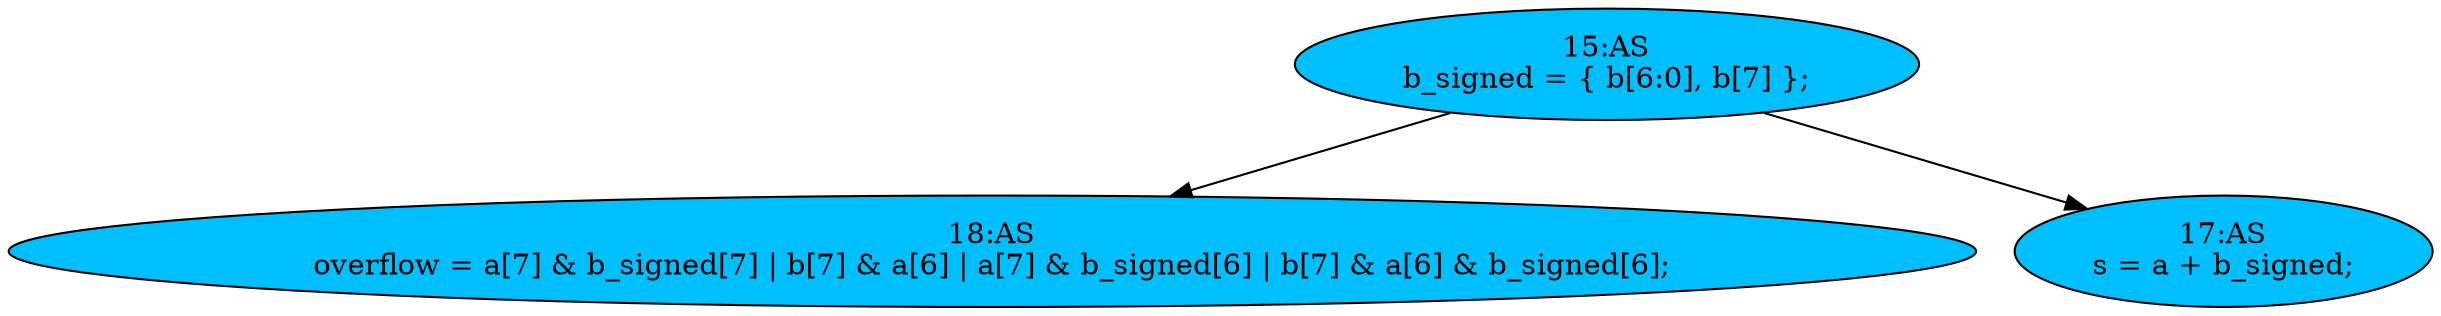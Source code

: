 strict digraph "compose( ,  )" {
	node [label="\N"];
	"15:AS"	[ast="<pyverilog.vparser.ast.Assign object at 0x7f9b4aea3510>",
		def_var="['b_signed']",
		fillcolor=deepskyblue,
		label="15:AS
b_signed = { b[6:0], b[7] };",
		statements="[]",
		style=filled,
		typ=Assign,
		use_var="['b', 'b']"];
	"18:AS"	[ast="<pyverilog.vparser.ast.Assign object at 0x7f9b4af2a210>",
		def_var="['overflow']",
		fillcolor=deepskyblue,
		label="18:AS
overflow = a[7] & b_signed[7] | b[7] & a[6] | a[7] & b_signed[6] | b[7] & a[6] & b_signed[6];",
		statements="[]",
		style=filled,
		typ=Assign,
		use_var="['a', 'b_signed', 'b', 'a', 'a', 'b_signed', 'b', 'a', 'b_signed']"];
	"15:AS" -> "18:AS";
	"17:AS"	[ast="<pyverilog.vparser.ast.Assign object at 0x7f9b4ae4ed10>",
		def_var="['s']",
		fillcolor=deepskyblue,
		label="17:AS
s = a + b_signed;",
		statements="[]",
		style=filled,
		typ=Assign,
		use_var="['a', 'b_signed']"];
	"15:AS" -> "17:AS";
}
